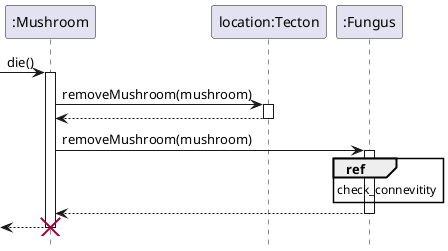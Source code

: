 @startuml Mushroom/mushroom-death
hide footbox

participant ":Mushroom" as mushroom
participant "location:Tecton" as location
participant ":Fungus" as fungus

'TODO self to self?
-> mushroom : die()
activate mushroom

mushroom -> location : removeMushroom(mushroom)
activate location
return

mushroom -> fungus : removeMushroom(mushroom)
activate fungus
ref over fungus
    check_connevitity 
end ref
return

<-- mushroom
destroy mushroom

@enduml